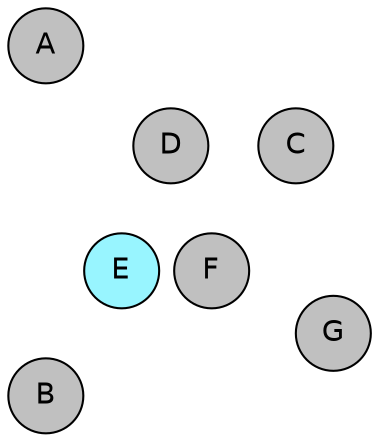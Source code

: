 
graph {

layout = circo;
mindist = .1

node [shape = circle, fontname = Helvetica, margin = 0, style = filled]
edge [style=invis]

subgraph 1 {
	E -- F -- F# -- G -- G# -- A -- A# -- B -- C -- C# -- D -- D# -- E
}

C [fillcolor = gray];
C# [fillcolor = gray];
D [fillcolor = gray];
D# [fillcolor = white];
E [fillcolor = cadetblue1];
F [fillcolor = gray];
F# [fillcolor = gray];
G [fillcolor = gray];
G# [fillcolor = gray];
A [fillcolor = gray];
A# [fillcolor = gray];
B [fillcolor = gray];
}
